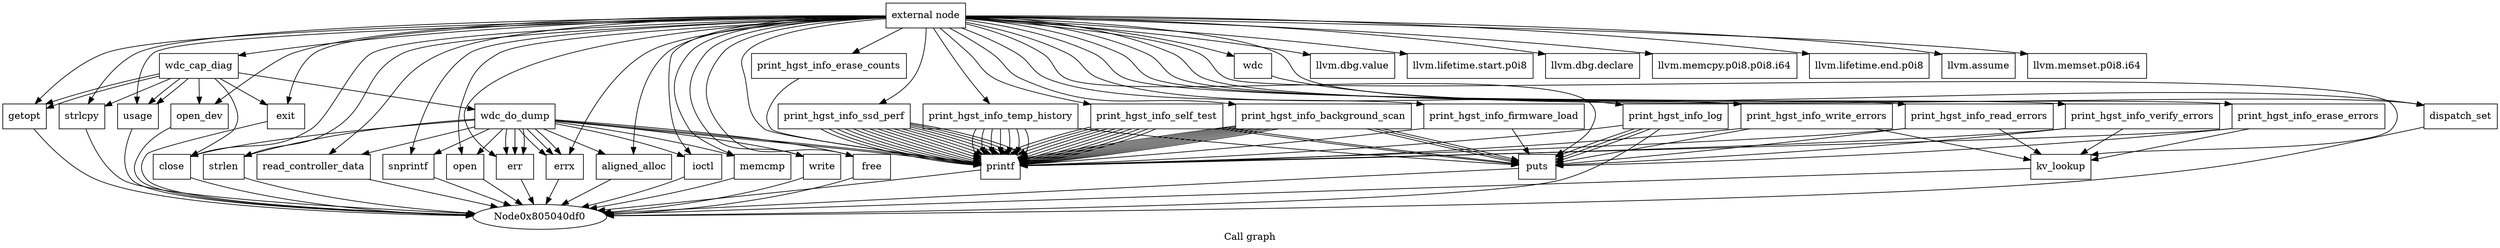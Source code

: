 digraph "Call graph" {
	label="Call graph";

	Node0x805040dc0 [shape=record,label="{external node}"];
	Node0x805040dc0 -> Node0x805040e50;
	Node0x805040dc0 -> Node0x80501d150;
	Node0x805040dc0 -> Node0x80501d1b0;
	Node0x805040dc0 -> Node0x80501d210;
	Node0x805040dc0 -> Node0x805040eb0;
	Node0x805040dc0 -> Node0x805040f10;
	Node0x805040dc0 -> Node0x805040f70;
	Node0x805040dc0 -> Node0x805040fd0;
	Node0x805040dc0 -> Node0x80501d090;
	Node0x805040dc0 -> Node0x80501d0f0;
	Node0x805040dc0 -> Node0x80501d270;
	Node0x805040dc0 -> Node0x80501d2d0;
	Node0x805040dc0 -> Node0x80501d6f0;
	Node0x805040dc0 -> Node0x80501d330;
	Node0x805040dc0 -> Node0x80501d750;
	Node0x805040dc0 -> Node0x80501d390;
	Node0x805040dc0 -> Node0x80501d3f0;
	Node0x805040dc0 -> Node0x80501d450;
	Node0x805040dc0 -> Node0x80501d7b0;
	Node0x805040dc0 -> Node0x80501d4b0;
	Node0x805040dc0 -> Node0x80501d810;
	Node0x805040dc0 -> Node0x80501d510;
	Node0x805040dc0 -> Node0x80501d570;
	Node0x805040dc0 -> Node0x80501d5d0;
	Node0x805040dc0 -> Node0x80501d630;
	Node0x805040dc0 -> Node0x80501d690;
	Node0x805040dc0 -> Node0x80501d870;
	Node0x805040dc0 -> Node0x80501d8d0;
	Node0x805040dc0 -> Node0x80501d930;
	Node0x805040dc0 -> Node0x80501d990;
	Node0x805040dc0 -> Node0x80501d9f0;
	Node0x805040dc0 -> Node0x80501dab0;
	Node0x805040dc0 -> Node0x80501db10;
	Node0x805040dc0 -> Node0x80501db70;
	Node0x805040dc0 -> Node0x80501dbd0;
	Node0x805040dc0 -> Node0x80501dc30;
	Node0x805040dc0 -> Node0x80501dc90;
	Node0x805040dc0 -> Node0x80501dcf0;
	Node0x805040dc0 -> Node0x80501dd50;
	Node0x805040dc0 -> Node0x80501ddb0;
	Node0x805040dc0 -> Node0x80501da50;
	Node0x805040e50 [shape=record,label="{wdc_cap_diag}"];
	Node0x805040e50 -> Node0x805040eb0;
	Node0x805040e50 -> Node0x805040f10;
	Node0x805040e50 -> Node0x805040f70;
	Node0x805040e50 -> Node0x805040eb0;
	Node0x805040e50 -> Node0x805040f70;
	Node0x805040e50 -> Node0x805040fd0;
	Node0x805040e50 -> Node0x80501d030;
	Node0x805040e50 -> Node0x80501d090;
	Node0x805040e50 -> Node0x80501d0f0;
	Node0x80501d150 [shape=record,label="{llvm.dbg.value}"];
	Node0x80501d1b0 [shape=record,label="{llvm.lifetime.start.p0i8}"];
	Node0x80501d210 [shape=record,label="{llvm.dbg.declare}"];
	Node0x805040eb0 [shape=record,label="{getopt}"];
	Node0x805040eb0 -> Node0x805040df0;
	Node0x805040f10 [shape=record,label="{strlcpy}"];
	Node0x805040f10 -> Node0x805040df0;
	Node0x805040f70 [shape=record,label="{usage}"];
	Node0x805040f70 -> Node0x805040df0;
	Node0x805040fd0 [shape=record,label="{open_dev}"];
	Node0x805040fd0 -> Node0x805040df0;
	Node0x80501d030 [shape=record,label="{wdc_do_dump}"];
	Node0x80501d030 -> Node0x80501d270;
	Node0x80501d030 -> Node0x80501d2d0;
	Node0x80501d030 -> Node0x80501d330;
	Node0x80501d030 -> Node0x80501d390;
	Node0x80501d030 -> Node0x80501d3f0;
	Node0x80501d030 -> Node0x80501d450;
	Node0x80501d030 -> Node0x80501d4b0;
	Node0x80501d030 -> Node0x80501d510;
	Node0x80501d030 -> Node0x80501d3f0;
	Node0x80501d030 -> Node0x80501d4b0;
	Node0x80501d030 -> Node0x80501d4b0;
	Node0x80501d030 -> Node0x80501d570;
	Node0x80501d030 -> Node0x80501d5d0;
	Node0x80501d030 -> Node0x80501d5d0;
	Node0x80501d030 -> Node0x80501d630;
	Node0x80501d030 -> Node0x80501d3f0;
	Node0x80501d030 -> Node0x80501d690;
	Node0x80501d030 -> Node0x80501d090;
	Node0x80501d090 [shape=record,label="{close}"];
	Node0x80501d090 -> Node0x805040df0;
	Node0x80501d0f0 [shape=record,label="{exit}"];
	Node0x80501d0f0 -> Node0x805040df0;
	Node0x80501d270 [shape=record,label="{strlen}"];
	Node0x80501d270 -> Node0x805040df0;
	Node0x80501d2d0 [shape=record,label="{read_controller_data}"];
	Node0x80501d2d0 -> Node0x805040df0;
	Node0x80501d6f0 [shape=record,label="{llvm.memcpy.p0i8.p0i8.i64}"];
	Node0x80501d330 [shape=record,label="{snprintf}"];
	Node0x80501d330 -> Node0x805040df0;
	Node0x80501d750 [shape=record,label="{llvm.lifetime.end.p0i8}"];
	Node0x80501d390 [shape=record,label="{open}"];
	Node0x80501d390 -> Node0x805040df0;
	Node0x80501d3f0 [shape=record,label="{err}"];
	Node0x80501d3f0 -> Node0x805040df0;
	Node0x80501d450 [shape=record,label="{aligned_alloc}"];
	Node0x80501d450 -> Node0x805040df0;
	Node0x80501d7b0 [shape=record,label="{llvm.assume}"];
	Node0x80501d4b0 [shape=record,label="{errx}"];
	Node0x80501d4b0 -> Node0x805040df0;
	Node0x80501d810 [shape=record,label="{llvm.memset.p0i8.i64}"];
	Node0x80501d510 [shape=record,label="{ioctl}"];
	Node0x80501d510 -> Node0x805040df0;
	Node0x80501d570 [shape=record,label="{memcmp}"];
	Node0x80501d570 -> Node0x805040df0;
	Node0x80501d5d0 [shape=record,label="{printf}"];
	Node0x80501d5d0 -> Node0x805040df0;
	Node0x80501d630 [shape=record,label="{write}"];
	Node0x80501d630 -> Node0x805040df0;
	Node0x80501d690 [shape=record,label="{free}"];
	Node0x80501d690 -> Node0x805040df0;
	Node0x80501d870 [shape=record,label="{wdc}"];
	Node0x80501d870 -> Node0x80501d8d0;
	Node0x80501d8d0 [shape=record,label="{dispatch_set}"];
	Node0x80501d8d0 -> Node0x805040df0;
	Node0x80501d930 [shape=record,label="{print_hgst_info_log}"];
	Node0x80501d930 -> Node0x80501d990;
	Node0x80501d930 -> Node0x80501d990;
	Node0x80501d930 -> Node0x80501d990;
	Node0x80501d930 -> Node0x805040df0;
	Node0x80501d930 -> Node0x80501d5d0;
	Node0x80501d990 [shape=record,label="{puts}"];
	Node0x80501d990 -> Node0x805040df0;
	Node0x80501d9f0 [shape=record,label="{print_hgst_info_write_errors}"];
	Node0x80501d9f0 -> Node0x80501d990;
	Node0x80501d9f0 -> Node0x80501da50;
	Node0x80501d9f0 -> Node0x80501d5d0;
	Node0x80501dab0 [shape=record,label="{print_hgst_info_read_errors}"];
	Node0x80501dab0 -> Node0x80501d990;
	Node0x80501dab0 -> Node0x80501da50;
	Node0x80501dab0 -> Node0x80501d5d0;
	Node0x80501db10 [shape=record,label="{print_hgst_info_verify_errors}"];
	Node0x80501db10 -> Node0x80501d990;
	Node0x80501db10 -> Node0x80501da50;
	Node0x80501db10 -> Node0x80501d5d0;
	Node0x80501db70 [shape=record,label="{print_hgst_info_self_test}"];
	Node0x80501db70 -> Node0x80501d990;
	Node0x80501db70 -> Node0x80501d990;
	Node0x80501db70 -> Node0x80501d5d0;
	Node0x80501db70 -> Node0x80501d5d0;
	Node0x80501db70 -> Node0x80501d5d0;
	Node0x80501db70 -> Node0x80501d5d0;
	Node0x80501db70 -> Node0x80501d5d0;
	Node0x80501db70 -> Node0x80501d5d0;
	Node0x80501db70 -> Node0x80501d5d0;
	Node0x80501db70 -> Node0x80501d5d0;
	Node0x80501db70 -> Node0x80501d5d0;
	Node0x80501db70 -> Node0x80501d5d0;
	Node0x80501dbd0 [shape=record,label="{print_hgst_info_background_scan}"];
	Node0x80501dbd0 -> Node0x80501d990;
	Node0x80501dbd0 -> Node0x80501d990;
	Node0x80501dbd0 -> Node0x80501d5d0;
	Node0x80501dbd0 -> Node0x80501d5d0;
	Node0x80501dbd0 -> Node0x80501d5d0;
	Node0x80501dbd0 -> Node0x80501d5d0;
	Node0x80501dbd0 -> Node0x80501d5d0;
	Node0x80501dbd0 -> Node0x80501d5d0;
	Node0x80501dbd0 -> Node0x80501d990;
	Node0x80501dbd0 -> Node0x80501d5d0;
	Node0x80501dbd0 -> Node0x80501d5d0;
	Node0x80501dbd0 -> Node0x80501d5d0;
	Node0x80501dc30 [shape=record,label="{print_hgst_info_erase_errors}"];
	Node0x80501dc30 -> Node0x80501d990;
	Node0x80501dc30 -> Node0x80501da50;
	Node0x80501dc30 -> Node0x80501d5d0;
	Node0x80501dc90 [shape=record,label="{print_hgst_info_erase_counts}"];
	Node0x80501dc90 -> Node0x80501d5d0;
	Node0x80501dcf0 [shape=record,label="{print_hgst_info_temp_history}"];
	Node0x80501dcf0 -> Node0x80501d990;
	Node0x80501dcf0 -> Node0x80501d5d0;
	Node0x80501dcf0 -> Node0x80501d5d0;
	Node0x80501dcf0 -> Node0x80501d5d0;
	Node0x80501dcf0 -> Node0x80501d5d0;
	Node0x80501dcf0 -> Node0x80501d5d0;
	Node0x80501dcf0 -> Node0x80501d5d0;
	Node0x80501dcf0 -> Node0x80501d5d0;
	Node0x80501dd50 [shape=record,label="{print_hgst_info_ssd_perf}"];
	Node0x80501dd50 -> Node0x80501d5d0;
	Node0x80501dd50 -> Node0x80501d5d0;
	Node0x80501dd50 -> Node0x80501d5d0;
	Node0x80501dd50 -> Node0x80501d5d0;
	Node0x80501dd50 -> Node0x80501d5d0;
	Node0x80501dd50 -> Node0x80501d5d0;
	Node0x80501dd50 -> Node0x80501d5d0;
	Node0x80501dd50 -> Node0x80501d5d0;
	Node0x80501dd50 -> Node0x80501d5d0;
	Node0x80501dd50 -> Node0x80501d5d0;
	Node0x80501dd50 -> Node0x80501d5d0;
	Node0x80501dd50 -> Node0x80501d5d0;
	Node0x80501dd50 -> Node0x80501d5d0;
	Node0x80501dd50 -> Node0x80501d5d0;
	Node0x80501dd50 -> Node0x80501d5d0;
	Node0x80501dd50 -> Node0x80501d5d0;
	Node0x80501ddb0 [shape=record,label="{print_hgst_info_firmware_load}"];
	Node0x80501ddb0 -> Node0x80501d990;
	Node0x80501ddb0 -> Node0x80501d5d0;
	Node0x80501da50 [shape=record,label="{kv_lookup}"];
	Node0x80501da50 -> Node0x805040df0;
}

